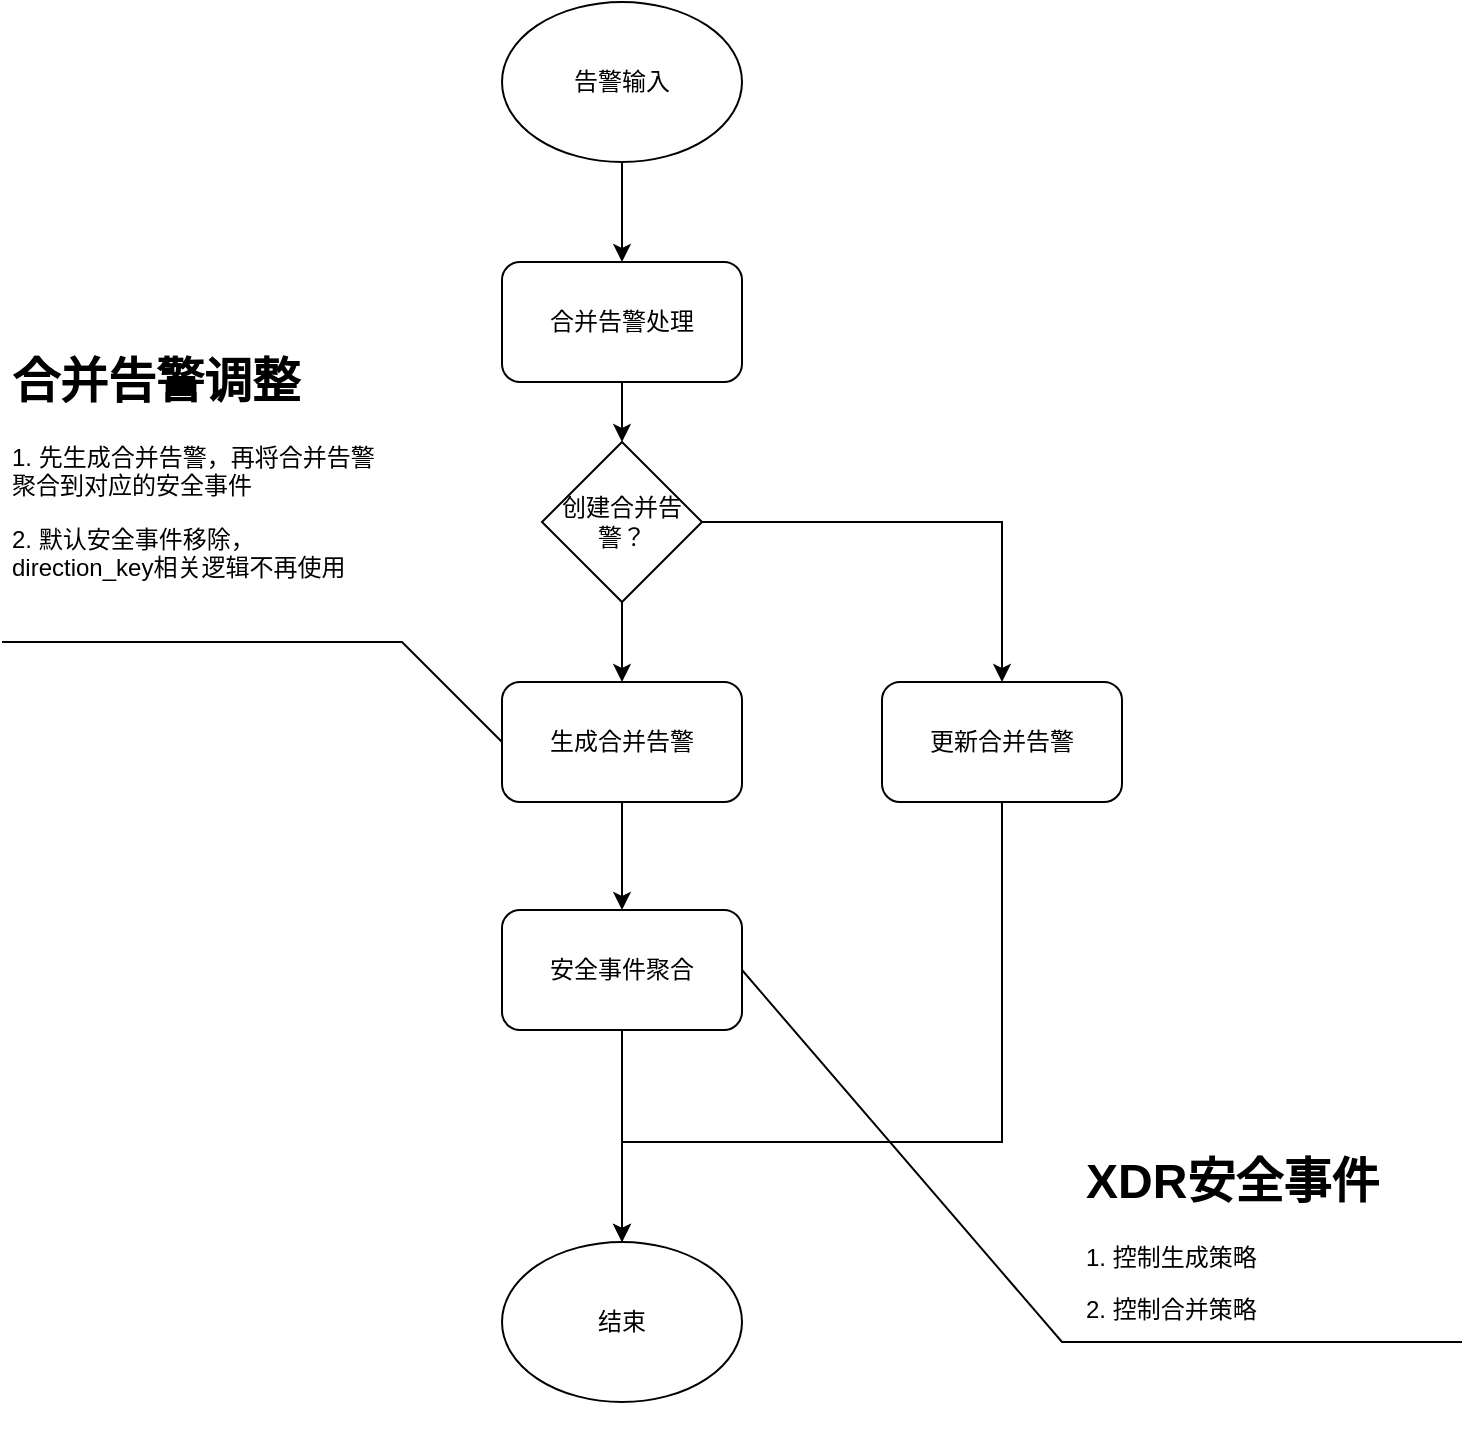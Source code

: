 <mxfile version="17.4.6" type="github">
  <diagram id="C5RBs43oDa-KdzZeNtuy" name="Page-1">
    <mxGraphModel dx="744" dy="444" grid="1" gridSize="10" guides="1" tooltips="1" connect="1" arrows="1" fold="1" page="1" pageScale="1" pageWidth="827" pageHeight="1169" math="0" shadow="0">
      <root>
        <mxCell id="WIyWlLk6GJQsqaUBKTNV-0" />
        <mxCell id="WIyWlLk6GJQsqaUBKTNV-1" parent="WIyWlLk6GJQsqaUBKTNV-0" />
        <mxCell id="bEND3ngXFf0bFGm5nGHD-9" value="" style="edgeStyle=orthogonalEdgeStyle;rounded=0;orthogonalLoop=1;jettySize=auto;html=1;" edge="1" parent="WIyWlLk6GJQsqaUBKTNV-1" source="bEND3ngXFf0bFGm5nGHD-7" target="bEND3ngXFf0bFGm5nGHD-8">
          <mxGeometry relative="1" as="geometry" />
        </mxCell>
        <mxCell id="bEND3ngXFf0bFGm5nGHD-7" value="告警输入" style="ellipse;whiteSpace=wrap;html=1;" vertex="1" parent="WIyWlLk6GJQsqaUBKTNV-1">
          <mxGeometry x="540" y="70" width="120" height="80" as="geometry" />
        </mxCell>
        <mxCell id="bEND3ngXFf0bFGm5nGHD-11" value="" style="edgeStyle=orthogonalEdgeStyle;rounded=0;orthogonalLoop=1;jettySize=auto;html=1;" edge="1" parent="WIyWlLk6GJQsqaUBKTNV-1" source="bEND3ngXFf0bFGm5nGHD-8" target="bEND3ngXFf0bFGm5nGHD-10">
          <mxGeometry relative="1" as="geometry" />
        </mxCell>
        <mxCell id="bEND3ngXFf0bFGm5nGHD-8" value="合并告警处理" style="rounded=1;whiteSpace=wrap;html=1;" vertex="1" parent="WIyWlLk6GJQsqaUBKTNV-1">
          <mxGeometry x="540" y="200" width="120" height="60" as="geometry" />
        </mxCell>
        <mxCell id="bEND3ngXFf0bFGm5nGHD-13" value="" style="edgeStyle=orthogonalEdgeStyle;rounded=0;orthogonalLoop=1;jettySize=auto;html=1;" edge="1" parent="WIyWlLk6GJQsqaUBKTNV-1" source="bEND3ngXFf0bFGm5nGHD-10" target="bEND3ngXFf0bFGm5nGHD-12">
          <mxGeometry relative="1" as="geometry" />
        </mxCell>
        <mxCell id="bEND3ngXFf0bFGm5nGHD-15" style="edgeStyle=orthogonalEdgeStyle;rounded=0;orthogonalLoop=1;jettySize=auto;html=1;" edge="1" parent="WIyWlLk6GJQsqaUBKTNV-1" source="bEND3ngXFf0bFGm5nGHD-10" target="bEND3ngXFf0bFGm5nGHD-14">
          <mxGeometry relative="1" as="geometry" />
        </mxCell>
        <mxCell id="bEND3ngXFf0bFGm5nGHD-10" value="创建合并告警？" style="rhombus;whiteSpace=wrap;html=1;" vertex="1" parent="WIyWlLk6GJQsqaUBKTNV-1">
          <mxGeometry x="560" y="290" width="80" height="80" as="geometry" />
        </mxCell>
        <mxCell id="bEND3ngXFf0bFGm5nGHD-20" value="" style="edgeStyle=orthogonalEdgeStyle;rounded=0;orthogonalLoop=1;jettySize=auto;html=1;" edge="1" parent="WIyWlLk6GJQsqaUBKTNV-1" source="bEND3ngXFf0bFGm5nGHD-12" target="bEND3ngXFf0bFGm5nGHD-18">
          <mxGeometry relative="1" as="geometry" />
        </mxCell>
        <mxCell id="bEND3ngXFf0bFGm5nGHD-12" value="生成合并告警" style="rounded=1;whiteSpace=wrap;html=1;" vertex="1" parent="WIyWlLk6GJQsqaUBKTNV-1">
          <mxGeometry x="540" y="410" width="120" height="60" as="geometry" />
        </mxCell>
        <mxCell id="bEND3ngXFf0bFGm5nGHD-17" style="edgeStyle=orthogonalEdgeStyle;rounded=0;orthogonalLoop=1;jettySize=auto;html=1;" edge="1" parent="WIyWlLk6GJQsqaUBKTNV-1" source="bEND3ngXFf0bFGm5nGHD-14" target="bEND3ngXFf0bFGm5nGHD-16">
          <mxGeometry relative="1" as="geometry">
            <Array as="points">
              <mxPoint x="790" y="640" />
              <mxPoint x="600" y="640" />
            </Array>
          </mxGeometry>
        </mxCell>
        <mxCell id="bEND3ngXFf0bFGm5nGHD-16" value="结束" style="ellipse;whiteSpace=wrap;html=1;" vertex="1" parent="WIyWlLk6GJQsqaUBKTNV-1">
          <mxGeometry x="540" y="690" width="120" height="80" as="geometry" />
        </mxCell>
        <mxCell id="bEND3ngXFf0bFGm5nGHD-14" value="更新合并告警" style="rounded=1;whiteSpace=wrap;html=1;" vertex="1" parent="WIyWlLk6GJQsqaUBKTNV-1">
          <mxGeometry x="730" y="410" width="120" height="60" as="geometry" />
        </mxCell>
        <mxCell id="bEND3ngXFf0bFGm5nGHD-21" style="edgeStyle=orthogonalEdgeStyle;rounded=0;orthogonalLoop=1;jettySize=auto;html=1;" edge="1" parent="WIyWlLk6GJQsqaUBKTNV-1" source="bEND3ngXFf0bFGm5nGHD-18" target="bEND3ngXFf0bFGm5nGHD-16">
          <mxGeometry relative="1" as="geometry" />
        </mxCell>
        <mxCell id="bEND3ngXFf0bFGm5nGHD-18" value="安全事件聚合" style="rounded=1;whiteSpace=wrap;html=1;" vertex="1" parent="WIyWlLk6GJQsqaUBKTNV-1">
          <mxGeometry x="540" y="524" width="120" height="60" as="geometry" />
        </mxCell>
        <mxCell id="bEND3ngXFf0bFGm5nGHD-23" value="&lt;h1&gt;合并告警调整&lt;/h1&gt;&lt;p&gt;1. 先生成合并告警，再将合并告警聚合到对应的安全事件&lt;/p&gt;&lt;p&gt;2. 默认安全事件移除，direction_key相关逻辑不再使用&lt;/p&gt;" style="text;html=1;strokeColor=none;fillColor=none;spacing=5;spacingTop=-20;whiteSpace=wrap;overflow=hidden;rounded=0;" vertex="1" parent="WIyWlLk6GJQsqaUBKTNV-1">
          <mxGeometry x="290" y="240" width="190" height="155" as="geometry" />
        </mxCell>
        <mxCell id="bEND3ngXFf0bFGm5nGHD-27" value="" style="endArrow=none;html=1;rounded=0;endFill=0;exitX=1;exitY=0.5;exitDx=0;exitDy=0;" edge="1" parent="WIyWlLk6GJQsqaUBKTNV-1" source="bEND3ngXFf0bFGm5nGHD-18">
          <mxGeometry relative="1" as="geometry">
            <mxPoint x="690" y="554" as="sourcePoint" />
            <mxPoint x="1020" y="740" as="targetPoint" />
            <Array as="points">
              <mxPoint x="820" y="740" />
            </Array>
          </mxGeometry>
        </mxCell>
        <mxCell id="bEND3ngXFf0bFGm5nGHD-24" value="" style="endArrow=none;html=1;rounded=0;exitX=0;exitY=0.5;exitDx=0;exitDy=0;endFill=0;" edge="1" parent="WIyWlLk6GJQsqaUBKTNV-1" source="bEND3ngXFf0bFGm5nGHD-12">
          <mxGeometry relative="1" as="geometry">
            <mxPoint x="270" y="380" as="sourcePoint" />
            <mxPoint x="290" y="390" as="targetPoint" />
            <Array as="points">
              <mxPoint x="490" y="390" />
            </Array>
          </mxGeometry>
        </mxCell>
        <mxCell id="bEND3ngXFf0bFGm5nGHD-26" value="&lt;h1&gt;XDR安全事件&lt;/h1&gt;&lt;p&gt;1. 控制生成策略&lt;/p&gt;&lt;p&gt;2. 控制合并策略&lt;/p&gt;" style="text;html=1;strokeColor=none;fillColor=none;spacing=5;spacingTop=-20;whiteSpace=wrap;overflow=hidden;rounded=0;" vertex="1" parent="WIyWlLk6GJQsqaUBKTNV-1">
          <mxGeometry x="827" y="640" width="190" height="155" as="geometry" />
        </mxCell>
      </root>
    </mxGraphModel>
  </diagram>
</mxfile>
